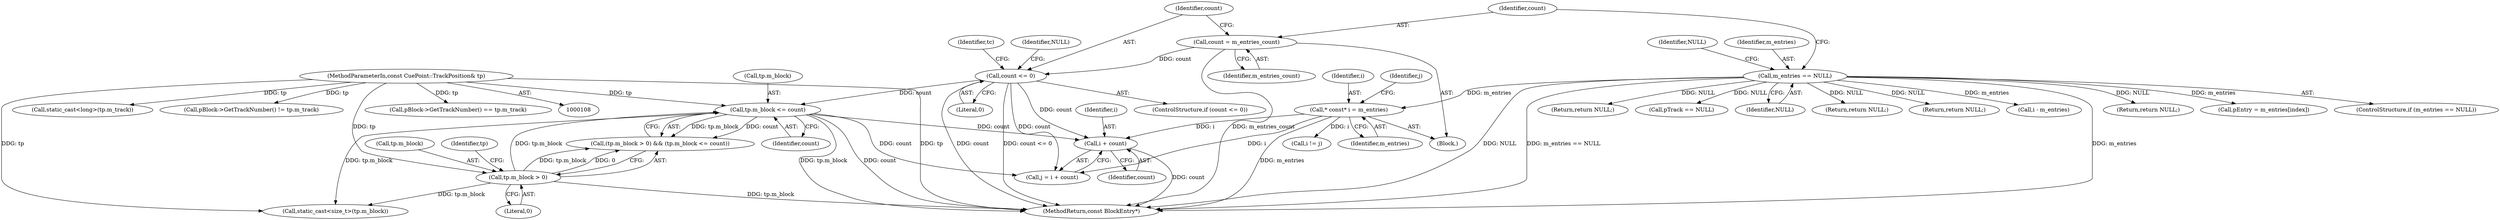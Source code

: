 digraph "1_Android_cc274e2abe8b2a6698a5c47d8aa4bb45f1f9538d_15@pointer" {
"1000197" [label="(Call,i + count)"];
"1000192" [label="(Call,* const* i = m_entries)"];
"1000116" [label="(Call,m_entries == NULL)"];
"1000126" [label="(Call,count <= 0)"];
"1000122" [label="(Call,count = m_entries_count)"];
"1000142" [label="(Call,tp.m_block <= count)"];
"1000137" [label="(Call,tp.m_block > 0)"];
"1000110" [label="(MethodParameterIn,const CuePoint::TrackPosition& tp)"];
"1000302" [label="(MethodReturn,const BlockEntry*)"];
"1000300" [label="(Return,return NULL;)"];
"1000129" [label="(Return,return NULL;)"];
"1000111" [label="(Block,)"];
"1000138" [label="(Call,tp.m_block)"];
"1000130" [label="(Identifier,NULL)"];
"1000146" [label="(Identifier,count)"];
"1000126" [label="(Call,count <= 0)"];
"1000141" [label="(Literal,0)"];
"1000117" [label="(Identifier,m_entries)"];
"1000137" [label="(Call,tp.m_block > 0)"];
"1000124" [label="(Identifier,m_entries_count)"];
"1000208" [label="(Call,i - m_entries)"];
"1000199" [label="(Identifier,count)"];
"1000194" [label="(Identifier,m_entries)"];
"1000127" [label="(Identifier,count)"];
"1000198" [label="(Identifier,i)"];
"1000252" [label="(Return,return NULL;)"];
"1000197" [label="(Call,i + count)"];
"1000162" [label="(Call,pEntry = m_entries[index])"];
"1000115" [label="(ControlStructure,if (m_entries == NULL))"];
"1000143" [label="(Call,tp.m_block)"];
"1000119" [label="(Return,return NULL;)"];
"1000195" [label="(Call,j = i + count)"];
"1000272" [label="(Call,pTrack == NULL)"];
"1000122" [label="(Call,count = m_entries_count)"];
"1000144" [label="(Identifier,tp)"];
"1000192" [label="(Call,* const* i = m_entries)"];
"1000193" [label="(Identifier,i)"];
"1000128" [label="(Literal,0)"];
"1000151" [label="(Call,static_cast<size_t>(tp.m_block))"];
"1000123" [label="(Identifier,count)"];
"1000125" [label="(ControlStructure,if (count <= 0))"];
"1000110" [label="(MethodParameterIn,const CuePoint::TrackPosition& tp)"];
"1000142" [label="(Call,tp.m_block <= count)"];
"1000116" [label="(Call,m_entries == NULL)"];
"1000120" [label="(Identifier,NULL)"];
"1000262" [label="(Call,static_cast<long>(tp.m_track))"];
"1000133" [label="(Identifier,tc)"];
"1000118" [label="(Identifier,NULL)"];
"1000201" [label="(Call,i != j)"];
"1000228" [label="(Call,pBlock->GetTrackNumber() != tp.m_track)"];
"1000136" [label="(Call,(tp.m_block > 0) && (tp.m_block <= count))"];
"1000196" [label="(Identifier,j)"];
"1000179" [label="(Call,pBlock->GetTrackNumber() == tp.m_track)"];
"1000197" -> "1000195"  [label="AST: "];
"1000197" -> "1000199"  [label="CFG: "];
"1000198" -> "1000197"  [label="AST: "];
"1000199" -> "1000197"  [label="AST: "];
"1000195" -> "1000197"  [label="CFG: "];
"1000197" -> "1000302"  [label="DDG: count"];
"1000192" -> "1000197"  [label="DDG: i"];
"1000126" -> "1000197"  [label="DDG: count"];
"1000142" -> "1000197"  [label="DDG: count"];
"1000192" -> "1000111"  [label="AST: "];
"1000192" -> "1000194"  [label="CFG: "];
"1000193" -> "1000192"  [label="AST: "];
"1000194" -> "1000192"  [label="AST: "];
"1000196" -> "1000192"  [label="CFG: "];
"1000192" -> "1000302"  [label="DDG: m_entries"];
"1000116" -> "1000192"  [label="DDG: m_entries"];
"1000192" -> "1000195"  [label="DDG: i"];
"1000192" -> "1000201"  [label="DDG: i"];
"1000116" -> "1000115"  [label="AST: "];
"1000116" -> "1000118"  [label="CFG: "];
"1000117" -> "1000116"  [label="AST: "];
"1000118" -> "1000116"  [label="AST: "];
"1000120" -> "1000116"  [label="CFG: "];
"1000123" -> "1000116"  [label="CFG: "];
"1000116" -> "1000302"  [label="DDG: m_entries"];
"1000116" -> "1000302"  [label="DDG: NULL"];
"1000116" -> "1000302"  [label="DDG: m_entries == NULL"];
"1000116" -> "1000119"  [label="DDG: NULL"];
"1000116" -> "1000129"  [label="DDG: NULL"];
"1000116" -> "1000162"  [label="DDG: m_entries"];
"1000116" -> "1000208"  [label="DDG: m_entries"];
"1000116" -> "1000252"  [label="DDG: NULL"];
"1000116" -> "1000272"  [label="DDG: NULL"];
"1000116" -> "1000300"  [label="DDG: NULL"];
"1000126" -> "1000125"  [label="AST: "];
"1000126" -> "1000128"  [label="CFG: "];
"1000127" -> "1000126"  [label="AST: "];
"1000128" -> "1000126"  [label="AST: "];
"1000130" -> "1000126"  [label="CFG: "];
"1000133" -> "1000126"  [label="CFG: "];
"1000126" -> "1000302"  [label="DDG: count <= 0"];
"1000126" -> "1000302"  [label="DDG: count"];
"1000122" -> "1000126"  [label="DDG: count"];
"1000126" -> "1000142"  [label="DDG: count"];
"1000126" -> "1000195"  [label="DDG: count"];
"1000122" -> "1000111"  [label="AST: "];
"1000122" -> "1000124"  [label="CFG: "];
"1000123" -> "1000122"  [label="AST: "];
"1000124" -> "1000122"  [label="AST: "];
"1000127" -> "1000122"  [label="CFG: "];
"1000122" -> "1000302"  [label="DDG: m_entries_count"];
"1000142" -> "1000136"  [label="AST: "];
"1000142" -> "1000146"  [label="CFG: "];
"1000143" -> "1000142"  [label="AST: "];
"1000146" -> "1000142"  [label="AST: "];
"1000136" -> "1000142"  [label="CFG: "];
"1000142" -> "1000302"  [label="DDG: tp.m_block"];
"1000142" -> "1000302"  [label="DDG: count"];
"1000142" -> "1000136"  [label="DDG: tp.m_block"];
"1000142" -> "1000136"  [label="DDG: count"];
"1000137" -> "1000142"  [label="DDG: tp.m_block"];
"1000110" -> "1000142"  [label="DDG: tp"];
"1000142" -> "1000151"  [label="DDG: tp.m_block"];
"1000142" -> "1000195"  [label="DDG: count"];
"1000137" -> "1000136"  [label="AST: "];
"1000137" -> "1000141"  [label="CFG: "];
"1000138" -> "1000137"  [label="AST: "];
"1000141" -> "1000137"  [label="AST: "];
"1000144" -> "1000137"  [label="CFG: "];
"1000136" -> "1000137"  [label="CFG: "];
"1000137" -> "1000302"  [label="DDG: tp.m_block"];
"1000137" -> "1000136"  [label="DDG: tp.m_block"];
"1000137" -> "1000136"  [label="DDG: 0"];
"1000110" -> "1000137"  [label="DDG: tp"];
"1000137" -> "1000151"  [label="DDG: tp.m_block"];
"1000110" -> "1000108"  [label="AST: "];
"1000110" -> "1000302"  [label="DDG: tp"];
"1000110" -> "1000151"  [label="DDG: tp"];
"1000110" -> "1000179"  [label="DDG: tp"];
"1000110" -> "1000228"  [label="DDG: tp"];
"1000110" -> "1000262"  [label="DDG: tp"];
}
